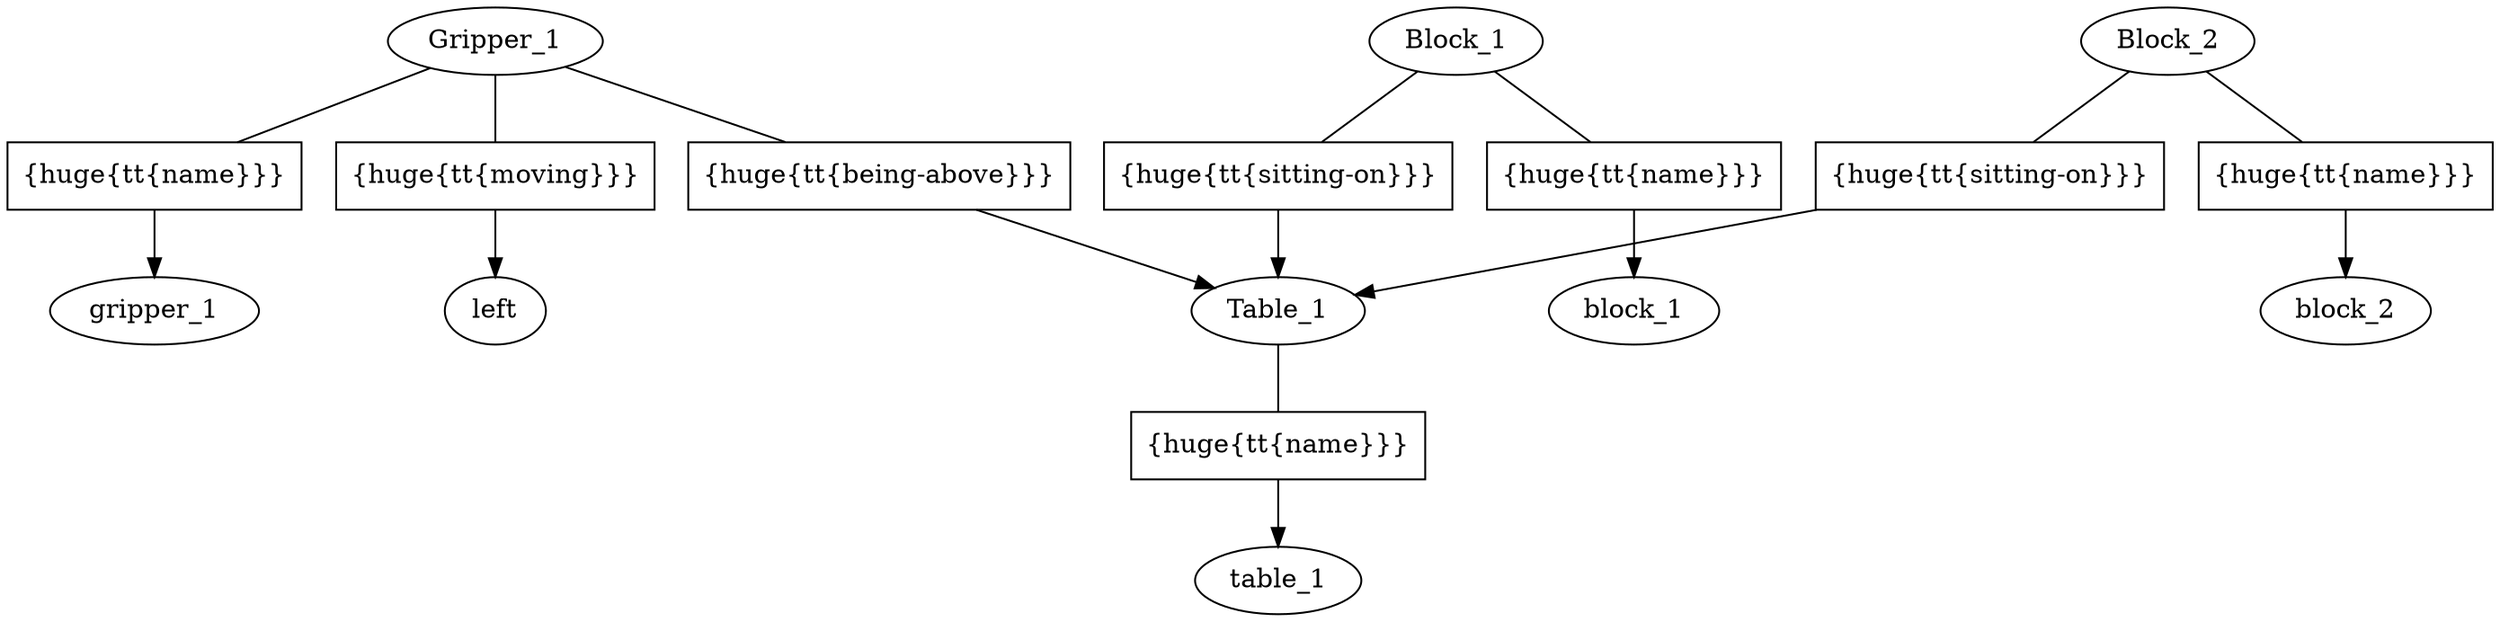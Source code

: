 digraph G {
  
  node [fillcolor = white, color = "#000000", style = filled];
  edge [color = "#000000"];
  
  Gripper_1 [texlbl = "{\huge{\tt{Gripper}}}"];
  Block_1   [texlbl = "{\huge{\tt{Block}}}"];
  Block_2   [texlbl = "{\huge{\tt{Block}}}"];
  Table_1   [texlbl = "{\huge{\tt{Table}}}"];
  
  gripper_1 [texlbl = "{\huge{\tt{gripper-1}}}"];
  block_1   [texlbl = "{\huge{\tt{block-1}}}"];
  block_2   [texlbl = "{\huge{\tt{block-2}}}"];
  table_1   [texlbl = "{\huge{\tt{table-1}}}"];
  left      [texlbl = "{\huge{\tt{left}}}"];
  
  Gripper_1_name_gripper_1 [shape=box,style=filled,label="{\huge{\tt{name}}}"];
  Gripper_1 -> Gripper_1_name_gripper_1 [arrowhead=none];
  Gripper_1_name_gripper_1 -> gripper_1;
  
  Block_1_name_block_1 [shape=box,style=filled,label="{\huge{\tt{name}}}"];
  Block_1 -> Block_1_name_block_1 [arrowhead=none];
  Block_1_name_block_1 -> block_1;
  
  Block_2_name_block_2 [shape=box,style=filled,label="{\huge{\tt{name}}}"];
  Block_2 -> Block_2_name_block_2 [arrowhead=none];
  Block_2_name_block_2 -> block_2;
  
  Table_1_name_table_1 [shape=box,style=filled,label="{\huge{\tt{name}}}"];
  Table_1 -> Table_1_name_table_1 [arrowhead=none];
  Table_1_name_table_1 -> table_1;
  
  Gripper_1_being_above_Table_1 [shape=box,style=filled,label="{\huge{\tt{being-above}}}"];
  Gripper_1 -> Gripper_1_being_above_Table_1 [arrowhead=none];
  Gripper_1_being_above_Table_1 -> Table_1;
  
  Gripper_1_moving_left [shape=box,style=filled,label="{\huge{\tt{moving}}}"];
  Gripper_1 -> Gripper_1_moving_left [arrowhead=none];
  Gripper_1_moving_left -> left;
  
  Block_1_sitting_on_Table_1 [shape=box,style=filled,label="{\huge{\tt{sitting-on}}}"];
  Block_1 -> Block_1_sitting_on_Table_1 [arrowhead=none];
  Block_1_sitting_on_Table_1 -> Table_1;
  
  Block_2_sitting_on_Table_1 [shape=box,style=filled,label="{\huge{\tt{sitting-on}}}"];
  Block_2 -> Block_2_sitting_on_Table_1 [arrowhead=none];
  Block_2_sitting_on_Table_1 -> Table_1;
  
  
}

